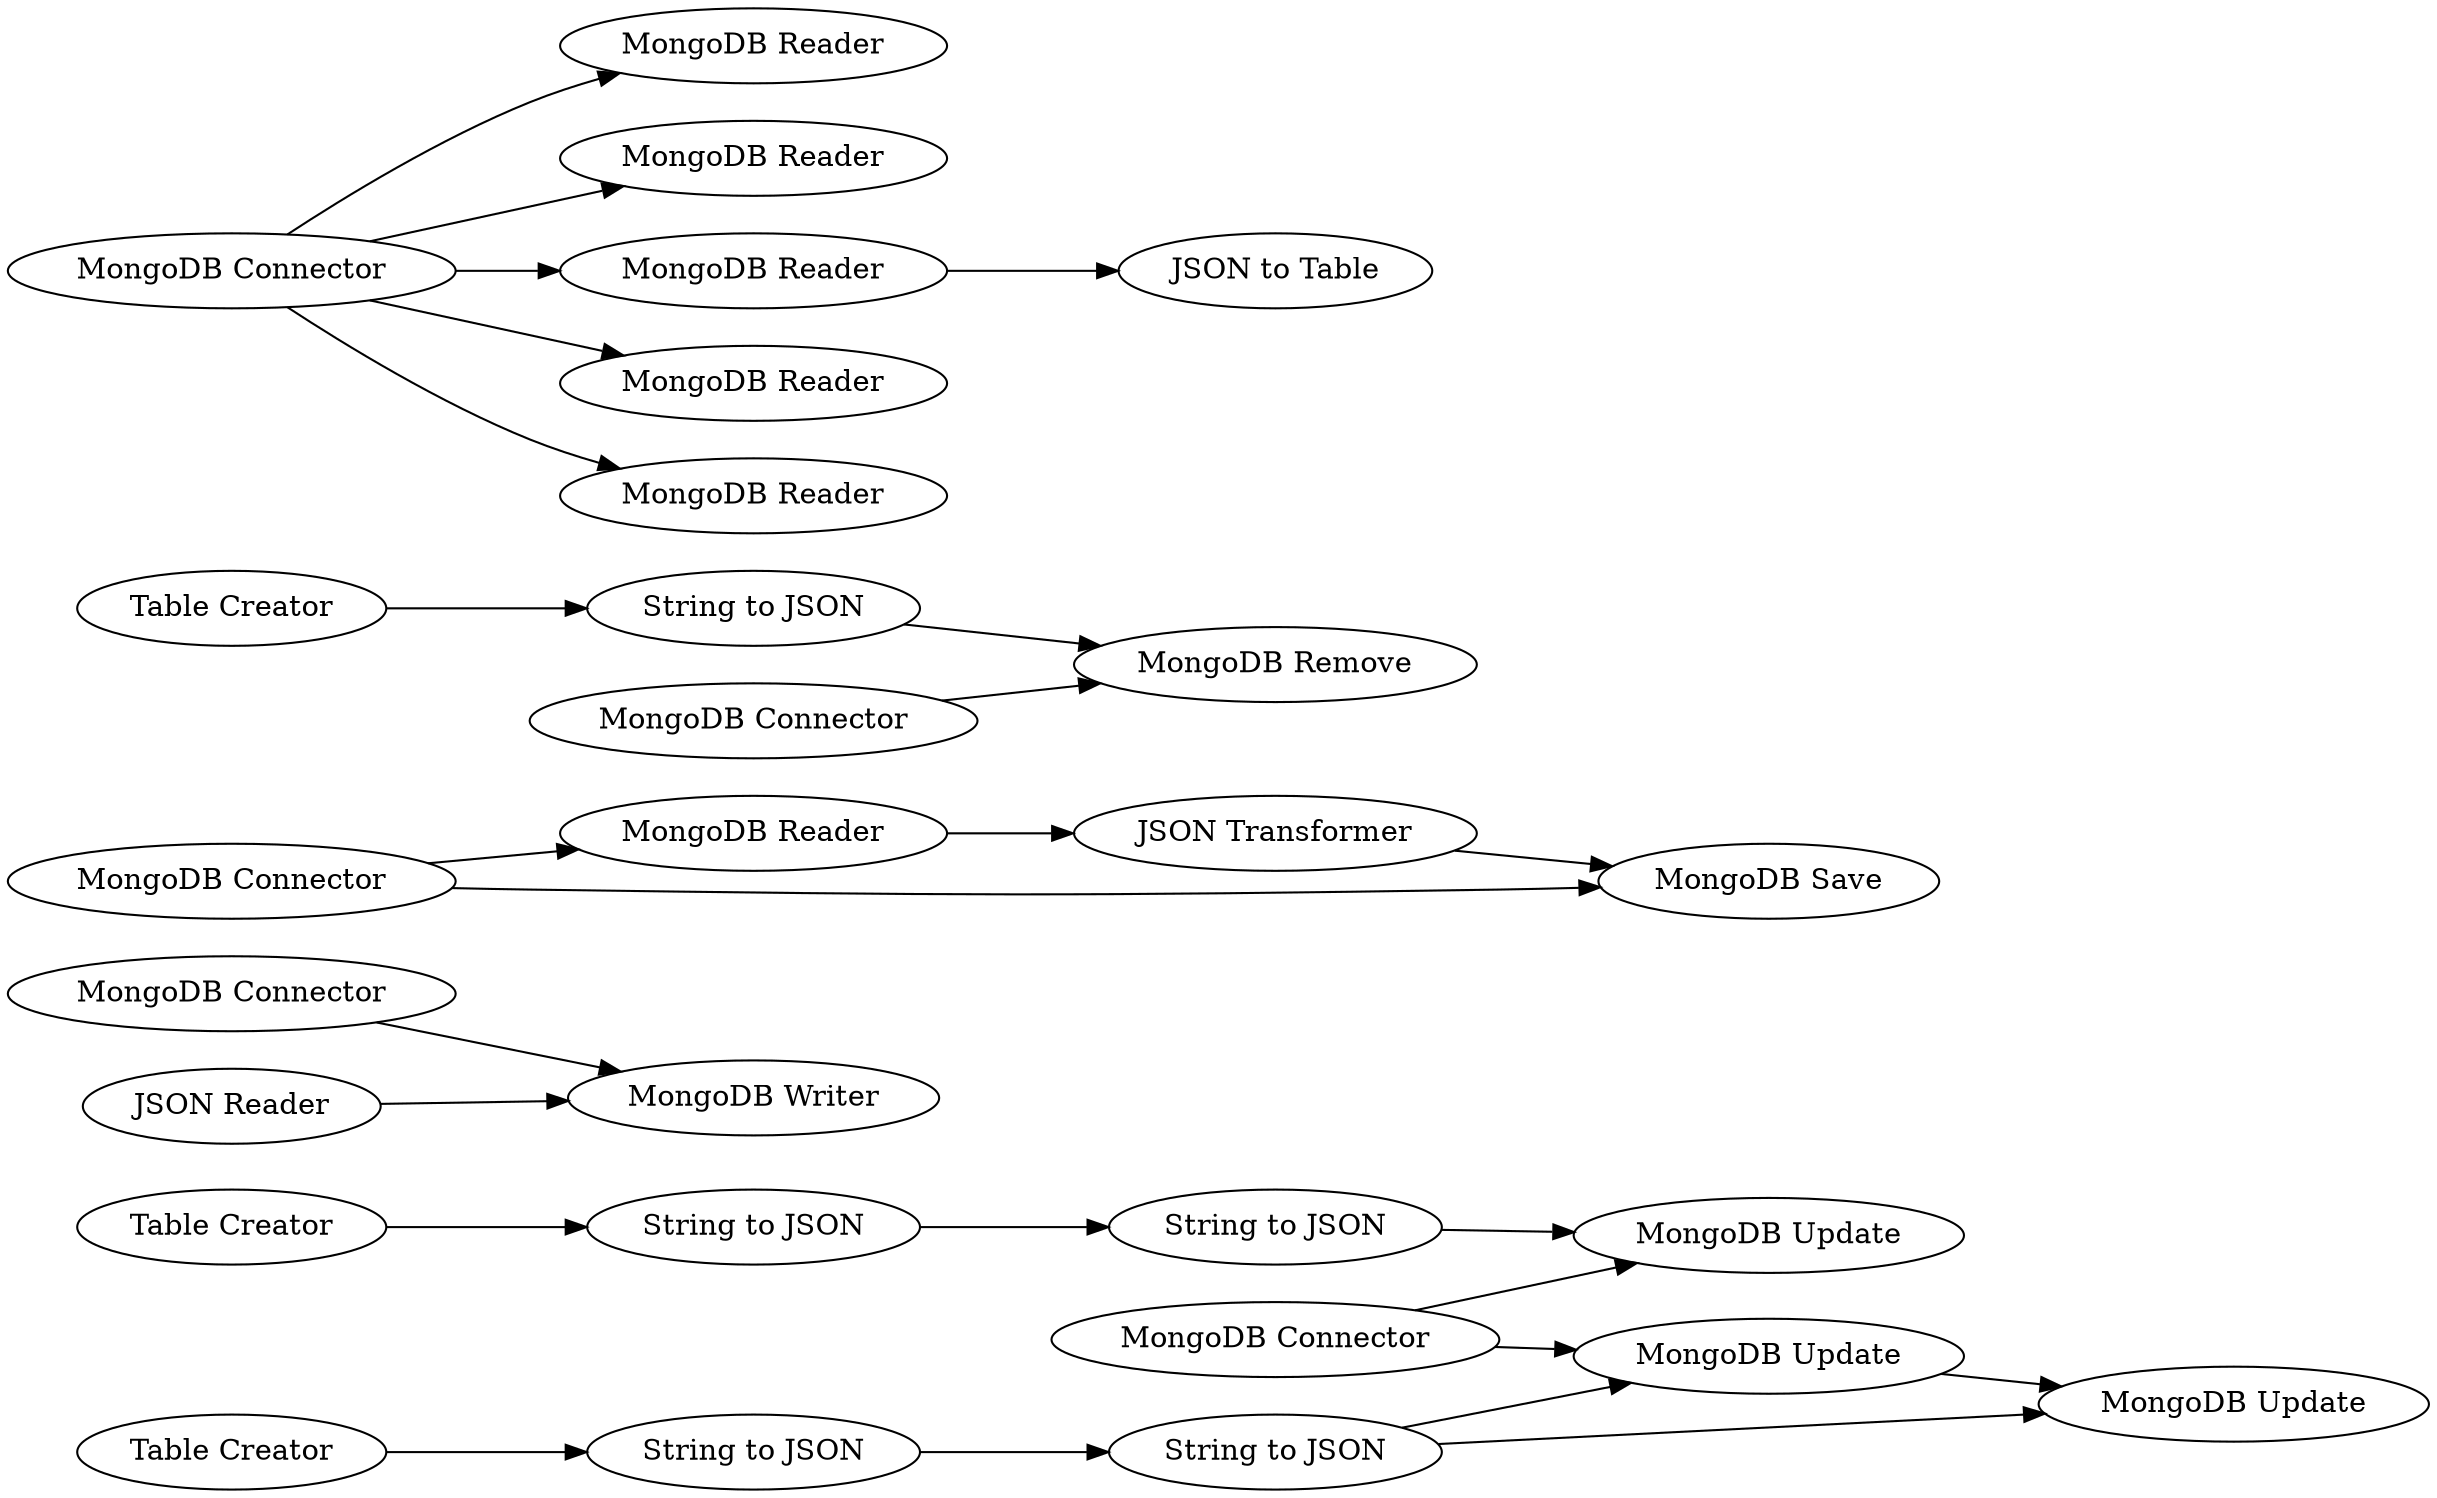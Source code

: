 digraph {
	42 -> 44
	6 -> 5
	74 -> 76
	73 -> 36
	39 -> 40
	40 -> 2
	71 -> 2
	66 -> 65
	33 -> 5
	76 -> 36
	4 -> 78
	81 -> 77
	44 -> 4
	66 -> 67
	79 -> 80
	69 -> 68
	66 -> 3
	70 -> 4
	44 -> 78
	70 -> 77
	66 -> 69
	43 -> 42
	80 -> 81
	66 -> 64
	73 -> 74
	79 [label="Table Creator"]
	74 [label="MongoDB Reader"]
	3 [label="MongoDB Reader"]
	78 [label="MongoDB Update"]
	80 [label="String to JSON"]
	64 [label="MongoDB Reader"]
	6 [label="MongoDB Connector"]
	42 [label="String to JSON"]
	68 [label="JSON to Table"]
	67 [label="MongoDB Reader"]
	4 [label="MongoDB Update"]
	76 [label="JSON Transformer"]
	77 [label="MongoDB Update"]
	73 [label="MongoDB Connector"]
	81 [label="String to JSON"]
	5 [label="MongoDB Writer"]
	43 [label="Table Creator"]
	44 [label="String to JSON"]
	66 [label="MongoDB Connector"]
	70 [label="MongoDB Connector"]
	65 [label="MongoDB Reader"]
	69 [label="MongoDB Reader"]
	71 [label="MongoDB Connector"]
	36 [label="MongoDB Save"]
	40 [label="String to JSON"]
	39 [label="Table Creator"]
	33 [label="JSON Reader"]
	2 [label="MongoDB Remove"]
	rankdir=LR
}
